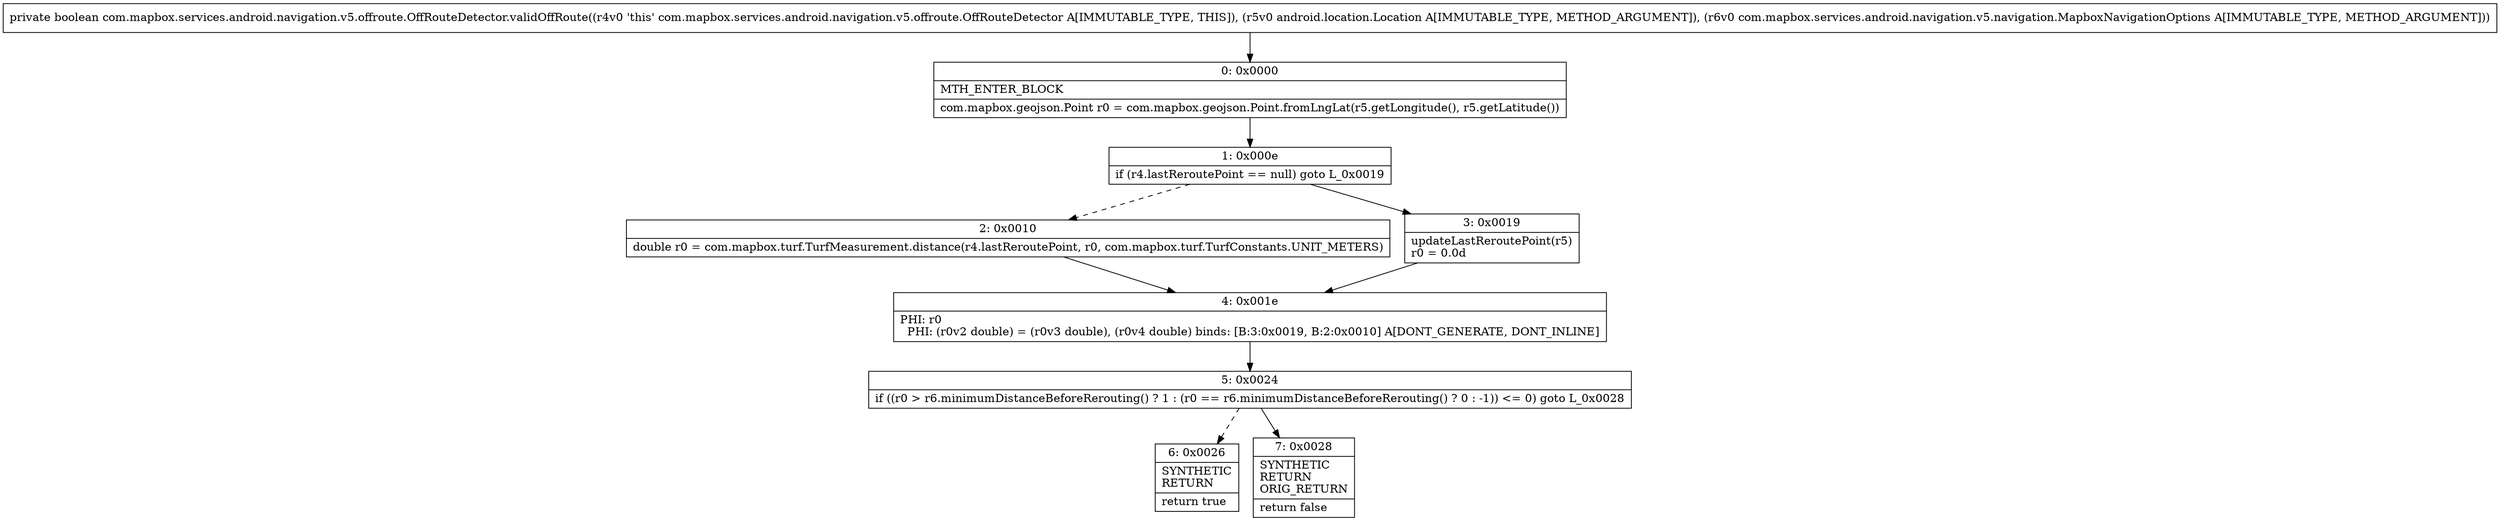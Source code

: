 digraph "CFG forcom.mapbox.services.android.navigation.v5.offroute.OffRouteDetector.validOffRoute(Landroid\/location\/Location;Lcom\/mapbox\/services\/android\/navigation\/v5\/navigation\/MapboxNavigationOptions;)Z" {
Node_0 [shape=record,label="{0\:\ 0x0000|MTH_ENTER_BLOCK\l|com.mapbox.geojson.Point r0 = com.mapbox.geojson.Point.fromLngLat(r5.getLongitude(), r5.getLatitude())\l}"];
Node_1 [shape=record,label="{1\:\ 0x000e|if (r4.lastReroutePoint == null) goto L_0x0019\l}"];
Node_2 [shape=record,label="{2\:\ 0x0010|double r0 = com.mapbox.turf.TurfMeasurement.distance(r4.lastReroutePoint, r0, com.mapbox.turf.TurfConstants.UNIT_METERS)\l}"];
Node_3 [shape=record,label="{3\:\ 0x0019|updateLastReroutePoint(r5)\lr0 = 0.0d\l}"];
Node_4 [shape=record,label="{4\:\ 0x001e|PHI: r0 \l  PHI: (r0v2 double) = (r0v3 double), (r0v4 double) binds: [B:3:0x0019, B:2:0x0010] A[DONT_GENERATE, DONT_INLINE]\l}"];
Node_5 [shape=record,label="{5\:\ 0x0024|if ((r0 \> r6.minimumDistanceBeforeRerouting() ? 1 : (r0 == r6.minimumDistanceBeforeRerouting() ? 0 : \-1)) \<= 0) goto L_0x0028\l}"];
Node_6 [shape=record,label="{6\:\ 0x0026|SYNTHETIC\lRETURN\l|return true\l}"];
Node_7 [shape=record,label="{7\:\ 0x0028|SYNTHETIC\lRETURN\lORIG_RETURN\l|return false\l}"];
MethodNode[shape=record,label="{private boolean com.mapbox.services.android.navigation.v5.offroute.OffRouteDetector.validOffRoute((r4v0 'this' com.mapbox.services.android.navigation.v5.offroute.OffRouteDetector A[IMMUTABLE_TYPE, THIS]), (r5v0 android.location.Location A[IMMUTABLE_TYPE, METHOD_ARGUMENT]), (r6v0 com.mapbox.services.android.navigation.v5.navigation.MapboxNavigationOptions A[IMMUTABLE_TYPE, METHOD_ARGUMENT])) }"];
MethodNode -> Node_0;
Node_0 -> Node_1;
Node_1 -> Node_2[style=dashed];
Node_1 -> Node_3;
Node_2 -> Node_4;
Node_3 -> Node_4;
Node_4 -> Node_5;
Node_5 -> Node_6[style=dashed];
Node_5 -> Node_7;
}

